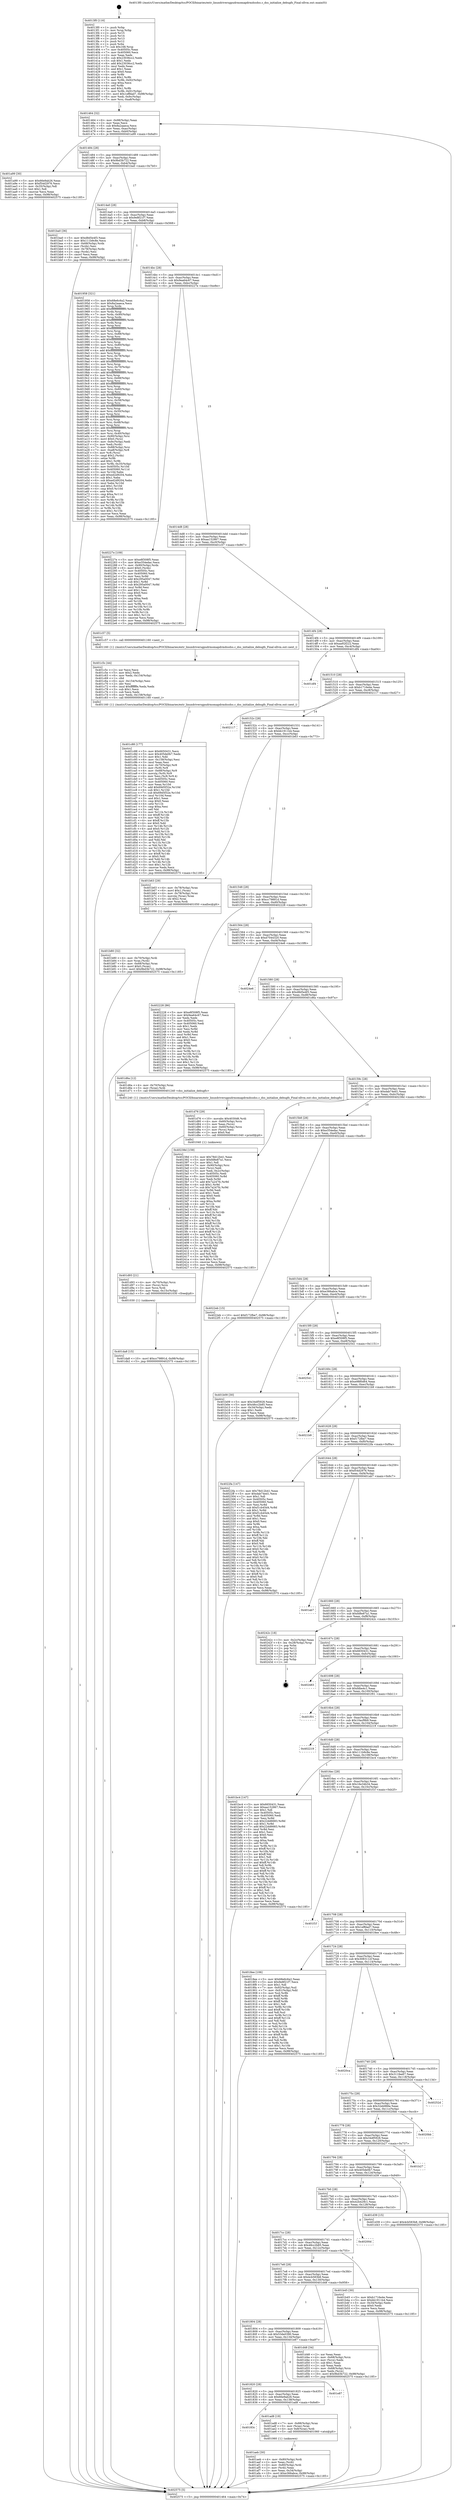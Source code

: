 digraph "0x4013f0" {
  label = "0x4013f0 (/mnt/c/Users/mathe/Desktop/tcc/POCII/binaries/extr_linuxdriversgpudrmomapdrmdssdss.c_dss_initialize_debugfs_Final-ollvm.out::main(0))"
  labelloc = "t"
  node[shape=record]

  Entry [label="",width=0.3,height=0.3,shape=circle,fillcolor=black,style=filled]
  "0x401464" [label="{
     0x401464 [32]\l
     | [instrs]\l
     &nbsp;&nbsp;0x401464 \<+6\>: mov -0x98(%rbp),%eax\l
     &nbsp;&nbsp;0x40146a \<+2\>: mov %eax,%ecx\l
     &nbsp;&nbsp;0x40146c \<+6\>: sub $0x8a2aaeca,%ecx\l
     &nbsp;&nbsp;0x401472 \<+6\>: mov %eax,-0xac(%rbp)\l
     &nbsp;&nbsp;0x401478 \<+6\>: mov %ecx,-0xb0(%rbp)\l
     &nbsp;&nbsp;0x40147e \<+6\>: je 0000000000401a99 \<main+0x6a9\>\l
  }"]
  "0x401a99" [label="{
     0x401a99 [30]\l
     | [instrs]\l
     &nbsp;&nbsp;0x401a99 \<+5\>: mov $0x66e9ab26,%eax\l
     &nbsp;&nbsp;0x401a9e \<+5\>: mov $0xf54d2976,%ecx\l
     &nbsp;&nbsp;0x401aa3 \<+3\>: mov -0x35(%rbp),%dl\l
     &nbsp;&nbsp;0x401aa6 \<+3\>: test $0x1,%dl\l
     &nbsp;&nbsp;0x401aa9 \<+3\>: cmovne %ecx,%eax\l
     &nbsp;&nbsp;0x401aac \<+6\>: mov %eax,-0x98(%rbp)\l
     &nbsp;&nbsp;0x401ab2 \<+5\>: jmp 0000000000402575 \<main+0x1185\>\l
  }"]
  "0x401484" [label="{
     0x401484 [28]\l
     | [instrs]\l
     &nbsp;&nbsp;0x401484 \<+5\>: jmp 0000000000401489 \<main+0x99\>\l
     &nbsp;&nbsp;0x401489 \<+6\>: mov -0xac(%rbp),%eax\l
     &nbsp;&nbsp;0x40148f \<+5\>: sub $0x9bd3b722,%eax\l
     &nbsp;&nbsp;0x401494 \<+6\>: mov %eax,-0xb4(%rbp)\l
     &nbsp;&nbsp;0x40149a \<+6\>: je 0000000000401ba0 \<main+0x7b0\>\l
  }"]
  Exit [label="",width=0.3,height=0.3,shape=circle,fillcolor=black,style=filled,peripheries=2]
  "0x401ba0" [label="{
     0x401ba0 [36]\l
     | [instrs]\l
     &nbsp;&nbsp;0x401ba0 \<+5\>: mov $0xd8d5e4f3,%eax\l
     &nbsp;&nbsp;0x401ba5 \<+5\>: mov $0x111b9c8e,%ecx\l
     &nbsp;&nbsp;0x401baa \<+4\>: mov -0x68(%rbp),%rdx\l
     &nbsp;&nbsp;0x401bae \<+2\>: mov (%rdx),%esi\l
     &nbsp;&nbsp;0x401bb0 \<+4\>: mov -0x78(%rbp),%rdx\l
     &nbsp;&nbsp;0x401bb4 \<+2\>: cmp (%rdx),%esi\l
     &nbsp;&nbsp;0x401bb6 \<+3\>: cmovl %ecx,%eax\l
     &nbsp;&nbsp;0x401bb9 \<+6\>: mov %eax,-0x98(%rbp)\l
     &nbsp;&nbsp;0x401bbf \<+5\>: jmp 0000000000402575 \<main+0x1185\>\l
  }"]
  "0x4014a0" [label="{
     0x4014a0 [28]\l
     | [instrs]\l
     &nbsp;&nbsp;0x4014a0 \<+5\>: jmp 00000000004014a5 \<main+0xb5\>\l
     &nbsp;&nbsp;0x4014a5 \<+6\>: mov -0xac(%rbp),%eax\l
     &nbsp;&nbsp;0x4014ab \<+5\>: sub $0x9e8f21f7,%eax\l
     &nbsp;&nbsp;0x4014b0 \<+6\>: mov %eax,-0xb8(%rbp)\l
     &nbsp;&nbsp;0x4014b6 \<+6\>: je 0000000000401958 \<main+0x568\>\l
  }"]
  "0x401da8" [label="{
     0x401da8 [15]\l
     | [instrs]\l
     &nbsp;&nbsp;0x401da8 \<+10\>: movl $0xcc79891d,-0x98(%rbp)\l
     &nbsp;&nbsp;0x401db2 \<+5\>: jmp 0000000000402575 \<main+0x1185\>\l
  }"]
  "0x401958" [label="{
     0x401958 [321]\l
     | [instrs]\l
     &nbsp;&nbsp;0x401958 \<+5\>: mov $0x68e6c6a2,%eax\l
     &nbsp;&nbsp;0x40195d \<+5\>: mov $0x8a2aaeca,%ecx\l
     &nbsp;&nbsp;0x401962 \<+3\>: mov %rsp,%rdx\l
     &nbsp;&nbsp;0x401965 \<+4\>: add $0xfffffffffffffff0,%rdx\l
     &nbsp;&nbsp;0x401969 \<+3\>: mov %rdx,%rsp\l
     &nbsp;&nbsp;0x40196c \<+7\>: mov %rdx,-0x90(%rbp)\l
     &nbsp;&nbsp;0x401973 \<+3\>: mov %rsp,%rdx\l
     &nbsp;&nbsp;0x401976 \<+4\>: add $0xfffffffffffffff0,%rdx\l
     &nbsp;&nbsp;0x40197a \<+3\>: mov %rdx,%rsp\l
     &nbsp;&nbsp;0x40197d \<+3\>: mov %rsp,%rsi\l
     &nbsp;&nbsp;0x401980 \<+4\>: add $0xfffffffffffffff0,%rsi\l
     &nbsp;&nbsp;0x401984 \<+3\>: mov %rsi,%rsp\l
     &nbsp;&nbsp;0x401987 \<+7\>: mov %rsi,-0x88(%rbp)\l
     &nbsp;&nbsp;0x40198e \<+3\>: mov %rsp,%rsi\l
     &nbsp;&nbsp;0x401991 \<+4\>: add $0xfffffffffffffff0,%rsi\l
     &nbsp;&nbsp;0x401995 \<+3\>: mov %rsi,%rsp\l
     &nbsp;&nbsp;0x401998 \<+4\>: mov %rsi,-0x80(%rbp)\l
     &nbsp;&nbsp;0x40199c \<+3\>: mov %rsp,%rsi\l
     &nbsp;&nbsp;0x40199f \<+4\>: add $0xfffffffffffffff0,%rsi\l
     &nbsp;&nbsp;0x4019a3 \<+3\>: mov %rsi,%rsp\l
     &nbsp;&nbsp;0x4019a6 \<+4\>: mov %rsi,-0x78(%rbp)\l
     &nbsp;&nbsp;0x4019aa \<+3\>: mov %rsp,%rsi\l
     &nbsp;&nbsp;0x4019ad \<+4\>: add $0xfffffffffffffff0,%rsi\l
     &nbsp;&nbsp;0x4019b1 \<+3\>: mov %rsi,%rsp\l
     &nbsp;&nbsp;0x4019b4 \<+4\>: mov %rsi,-0x70(%rbp)\l
     &nbsp;&nbsp;0x4019b8 \<+3\>: mov %rsp,%rsi\l
     &nbsp;&nbsp;0x4019bb \<+4\>: add $0xfffffffffffffff0,%rsi\l
     &nbsp;&nbsp;0x4019bf \<+3\>: mov %rsi,%rsp\l
     &nbsp;&nbsp;0x4019c2 \<+4\>: mov %rsi,-0x68(%rbp)\l
     &nbsp;&nbsp;0x4019c6 \<+3\>: mov %rsp,%rsi\l
     &nbsp;&nbsp;0x4019c9 \<+4\>: add $0xfffffffffffffff0,%rsi\l
     &nbsp;&nbsp;0x4019cd \<+3\>: mov %rsi,%rsp\l
     &nbsp;&nbsp;0x4019d0 \<+4\>: mov %rsi,-0x60(%rbp)\l
     &nbsp;&nbsp;0x4019d4 \<+3\>: mov %rsp,%rsi\l
     &nbsp;&nbsp;0x4019d7 \<+4\>: add $0xfffffffffffffff0,%rsi\l
     &nbsp;&nbsp;0x4019db \<+3\>: mov %rsi,%rsp\l
     &nbsp;&nbsp;0x4019de \<+4\>: mov %rsi,-0x58(%rbp)\l
     &nbsp;&nbsp;0x4019e2 \<+3\>: mov %rsp,%rsi\l
     &nbsp;&nbsp;0x4019e5 \<+4\>: add $0xfffffffffffffff0,%rsi\l
     &nbsp;&nbsp;0x4019e9 \<+3\>: mov %rsi,%rsp\l
     &nbsp;&nbsp;0x4019ec \<+4\>: mov %rsi,-0x50(%rbp)\l
     &nbsp;&nbsp;0x4019f0 \<+3\>: mov %rsp,%rsi\l
     &nbsp;&nbsp;0x4019f3 \<+4\>: add $0xfffffffffffffff0,%rsi\l
     &nbsp;&nbsp;0x4019f7 \<+3\>: mov %rsi,%rsp\l
     &nbsp;&nbsp;0x4019fa \<+4\>: mov %rsi,-0x48(%rbp)\l
     &nbsp;&nbsp;0x4019fe \<+3\>: mov %rsp,%rsi\l
     &nbsp;&nbsp;0x401a01 \<+4\>: add $0xfffffffffffffff0,%rsi\l
     &nbsp;&nbsp;0x401a05 \<+3\>: mov %rsi,%rsp\l
     &nbsp;&nbsp;0x401a08 \<+4\>: mov %rsi,-0x40(%rbp)\l
     &nbsp;&nbsp;0x401a0c \<+7\>: mov -0x90(%rbp),%rsi\l
     &nbsp;&nbsp;0x401a13 \<+6\>: movl $0x0,(%rsi)\l
     &nbsp;&nbsp;0x401a19 \<+6\>: mov -0x9c(%rbp),%edi\l
     &nbsp;&nbsp;0x401a1f \<+2\>: mov %edi,(%rdx)\l
     &nbsp;&nbsp;0x401a21 \<+7\>: mov -0x88(%rbp),%rsi\l
     &nbsp;&nbsp;0x401a28 \<+7\>: mov -0xa8(%rbp),%r8\l
     &nbsp;&nbsp;0x401a2f \<+3\>: mov %r8,(%rsi)\l
     &nbsp;&nbsp;0x401a32 \<+3\>: cmpl $0x2,(%rdx)\l
     &nbsp;&nbsp;0x401a35 \<+4\>: setne %r9b\l
     &nbsp;&nbsp;0x401a39 \<+4\>: and $0x1,%r9b\l
     &nbsp;&nbsp;0x401a3d \<+4\>: mov %r9b,-0x35(%rbp)\l
     &nbsp;&nbsp;0x401a41 \<+8\>: mov 0x40505c,%r10d\l
     &nbsp;&nbsp;0x401a49 \<+8\>: mov 0x405060,%r11d\l
     &nbsp;&nbsp;0x401a51 \<+3\>: mov %r10d,%ebx\l
     &nbsp;&nbsp;0x401a54 \<+6\>: add $0xed2d9204,%ebx\l
     &nbsp;&nbsp;0x401a5a \<+3\>: sub $0x1,%ebx\l
     &nbsp;&nbsp;0x401a5d \<+6\>: sub $0xed2d9204,%ebx\l
     &nbsp;&nbsp;0x401a63 \<+4\>: imul %ebx,%r10d\l
     &nbsp;&nbsp;0x401a67 \<+4\>: and $0x1,%r10d\l
     &nbsp;&nbsp;0x401a6b \<+4\>: cmp $0x0,%r10d\l
     &nbsp;&nbsp;0x401a6f \<+4\>: sete %r9b\l
     &nbsp;&nbsp;0x401a73 \<+4\>: cmp $0xa,%r11d\l
     &nbsp;&nbsp;0x401a77 \<+4\>: setl %r14b\l
     &nbsp;&nbsp;0x401a7b \<+3\>: mov %r9b,%r15b\l
     &nbsp;&nbsp;0x401a7e \<+3\>: and %r14b,%r15b\l
     &nbsp;&nbsp;0x401a81 \<+3\>: xor %r14b,%r9b\l
     &nbsp;&nbsp;0x401a84 \<+3\>: or %r9b,%r15b\l
     &nbsp;&nbsp;0x401a87 \<+4\>: test $0x1,%r15b\l
     &nbsp;&nbsp;0x401a8b \<+3\>: cmovne %ecx,%eax\l
     &nbsp;&nbsp;0x401a8e \<+6\>: mov %eax,-0x98(%rbp)\l
     &nbsp;&nbsp;0x401a94 \<+5\>: jmp 0000000000402575 \<main+0x1185\>\l
  }"]
  "0x4014bc" [label="{
     0x4014bc [28]\l
     | [instrs]\l
     &nbsp;&nbsp;0x4014bc \<+5\>: jmp 00000000004014c1 \<main+0xd1\>\l
     &nbsp;&nbsp;0x4014c1 \<+6\>: mov -0xac(%rbp),%eax\l
     &nbsp;&nbsp;0x4014c7 \<+5\>: sub $0x9ea64c67,%eax\l
     &nbsp;&nbsp;0x4014cc \<+6\>: mov %eax,-0xbc(%rbp)\l
     &nbsp;&nbsp;0x4014d2 \<+6\>: je 000000000040227e \<main+0xe8e\>\l
  }"]
  "0x401d93" [label="{
     0x401d93 [21]\l
     | [instrs]\l
     &nbsp;&nbsp;0x401d93 \<+4\>: mov -0x70(%rbp),%rcx\l
     &nbsp;&nbsp;0x401d97 \<+3\>: mov (%rcx),%rcx\l
     &nbsp;&nbsp;0x401d9a \<+3\>: mov %rcx,%rdi\l
     &nbsp;&nbsp;0x401d9d \<+6\>: mov %eax,-0x15c(%rbp)\l
     &nbsp;&nbsp;0x401da3 \<+5\>: call 0000000000401030 \<free@plt\>\l
     | [calls]\l
     &nbsp;&nbsp;0x401030 \{1\} (unknown)\l
  }"]
  "0x40227e" [label="{
     0x40227e [109]\l
     | [instrs]\l
     &nbsp;&nbsp;0x40227e \<+5\>: mov $0xe8f308f5,%eax\l
     &nbsp;&nbsp;0x402283 \<+5\>: mov $0xe354edac,%ecx\l
     &nbsp;&nbsp;0x402288 \<+7\>: mov -0x90(%rbp),%rdx\l
     &nbsp;&nbsp;0x40228f \<+6\>: movl $0x0,(%rdx)\l
     &nbsp;&nbsp;0x402295 \<+7\>: mov 0x40505c,%esi\l
     &nbsp;&nbsp;0x40229c \<+7\>: mov 0x405060,%edi\l
     &nbsp;&nbsp;0x4022a3 \<+3\>: mov %esi,%r8d\l
     &nbsp;&nbsp;0x4022a6 \<+7\>: add $0x295a0047,%r8d\l
     &nbsp;&nbsp;0x4022ad \<+4\>: sub $0x1,%r8d\l
     &nbsp;&nbsp;0x4022b1 \<+7\>: sub $0x295a0047,%r8d\l
     &nbsp;&nbsp;0x4022b8 \<+4\>: imul %r8d,%esi\l
     &nbsp;&nbsp;0x4022bc \<+3\>: and $0x1,%esi\l
     &nbsp;&nbsp;0x4022bf \<+3\>: cmp $0x0,%esi\l
     &nbsp;&nbsp;0x4022c2 \<+4\>: sete %r9b\l
     &nbsp;&nbsp;0x4022c6 \<+3\>: cmp $0xa,%edi\l
     &nbsp;&nbsp;0x4022c9 \<+4\>: setl %r10b\l
     &nbsp;&nbsp;0x4022cd \<+3\>: mov %r9b,%r11b\l
     &nbsp;&nbsp;0x4022d0 \<+3\>: and %r10b,%r11b\l
     &nbsp;&nbsp;0x4022d3 \<+3\>: xor %r10b,%r9b\l
     &nbsp;&nbsp;0x4022d6 \<+3\>: or %r9b,%r11b\l
     &nbsp;&nbsp;0x4022d9 \<+4\>: test $0x1,%r11b\l
     &nbsp;&nbsp;0x4022dd \<+3\>: cmovne %ecx,%eax\l
     &nbsp;&nbsp;0x4022e0 \<+6\>: mov %eax,-0x98(%rbp)\l
     &nbsp;&nbsp;0x4022e6 \<+5\>: jmp 0000000000402575 \<main+0x1185\>\l
  }"]
  "0x4014d8" [label="{
     0x4014d8 [28]\l
     | [instrs]\l
     &nbsp;&nbsp;0x4014d8 \<+5\>: jmp 00000000004014dd \<main+0xed\>\l
     &nbsp;&nbsp;0x4014dd \<+6\>: mov -0xac(%rbp),%eax\l
     &nbsp;&nbsp;0x4014e3 \<+5\>: sub $0xaa152867,%eax\l
     &nbsp;&nbsp;0x4014e8 \<+6\>: mov %eax,-0xc0(%rbp)\l
     &nbsp;&nbsp;0x4014ee \<+6\>: je 0000000000401c57 \<main+0x867\>\l
  }"]
  "0x401d76" [label="{
     0x401d76 [29]\l
     | [instrs]\l
     &nbsp;&nbsp;0x401d76 \<+10\>: movabs $0x4030d6,%rdi\l
     &nbsp;&nbsp;0x401d80 \<+4\>: mov -0x60(%rbp),%rcx\l
     &nbsp;&nbsp;0x401d84 \<+2\>: mov %eax,(%rcx)\l
     &nbsp;&nbsp;0x401d86 \<+4\>: mov -0x60(%rbp),%rcx\l
     &nbsp;&nbsp;0x401d8a \<+2\>: mov (%rcx),%esi\l
     &nbsp;&nbsp;0x401d8c \<+2\>: mov $0x0,%al\l
     &nbsp;&nbsp;0x401d8e \<+5\>: call 0000000000401040 \<printf@plt\>\l
     | [calls]\l
     &nbsp;&nbsp;0x401040 \{1\} (unknown)\l
  }"]
  "0x401c57" [label="{
     0x401c57 [5]\l
     | [instrs]\l
     &nbsp;&nbsp;0x401c57 \<+5\>: call 0000000000401160 \<next_i\>\l
     | [calls]\l
     &nbsp;&nbsp;0x401160 \{1\} (/mnt/c/Users/mathe/Desktop/tcc/POCII/binaries/extr_linuxdriversgpudrmomapdrmdssdss.c_dss_initialize_debugfs_Final-ollvm.out::next_i)\l
  }"]
  "0x4014f4" [label="{
     0x4014f4 [28]\l
     | [instrs]\l
     &nbsp;&nbsp;0x4014f4 \<+5\>: jmp 00000000004014f9 \<main+0x109\>\l
     &nbsp;&nbsp;0x4014f9 \<+6\>: mov -0xac(%rbp),%eax\l
     &nbsp;&nbsp;0x4014ff \<+5\>: sub $0xaa92f222,%eax\l
     &nbsp;&nbsp;0x401504 \<+6\>: mov %eax,-0xc4(%rbp)\l
     &nbsp;&nbsp;0x40150a \<+6\>: je 0000000000401df4 \<main+0xa04\>\l
  }"]
  "0x401c88" [label="{
     0x401c88 [177]\l
     | [instrs]\l
     &nbsp;&nbsp;0x401c88 \<+5\>: mov $0x6650431,%ecx\l
     &nbsp;&nbsp;0x401c8d \<+5\>: mov $0x405de0b7,%edx\l
     &nbsp;&nbsp;0x401c92 \<+3\>: mov $0x1,%dil\l
     &nbsp;&nbsp;0x401c95 \<+6\>: mov -0x158(%rbp),%esi\l
     &nbsp;&nbsp;0x401c9b \<+3\>: imul %eax,%esi\l
     &nbsp;&nbsp;0x401c9e \<+4\>: mov -0x70(%rbp),%r8\l
     &nbsp;&nbsp;0x401ca2 \<+3\>: mov (%r8),%r8\l
     &nbsp;&nbsp;0x401ca5 \<+4\>: mov -0x68(%rbp),%r9\l
     &nbsp;&nbsp;0x401ca9 \<+3\>: movslq (%r9),%r9\l
     &nbsp;&nbsp;0x401cac \<+4\>: mov %esi,(%r8,%r9,4)\l
     &nbsp;&nbsp;0x401cb0 \<+7\>: mov 0x40505c,%eax\l
     &nbsp;&nbsp;0x401cb7 \<+7\>: mov 0x405060,%esi\l
     &nbsp;&nbsp;0x401cbe \<+3\>: mov %eax,%r10d\l
     &nbsp;&nbsp;0x401cc1 \<+7\>: add $0x69d5f32e,%r10d\l
     &nbsp;&nbsp;0x401cc8 \<+4\>: sub $0x1,%r10d\l
     &nbsp;&nbsp;0x401ccc \<+7\>: sub $0x69d5f32e,%r10d\l
     &nbsp;&nbsp;0x401cd3 \<+4\>: imul %r10d,%eax\l
     &nbsp;&nbsp;0x401cd7 \<+3\>: and $0x1,%eax\l
     &nbsp;&nbsp;0x401cda \<+3\>: cmp $0x0,%eax\l
     &nbsp;&nbsp;0x401cdd \<+4\>: sete %r11b\l
     &nbsp;&nbsp;0x401ce1 \<+3\>: cmp $0xa,%esi\l
     &nbsp;&nbsp;0x401ce4 \<+3\>: setl %bl\l
     &nbsp;&nbsp;0x401ce7 \<+3\>: mov %r11b,%r14b\l
     &nbsp;&nbsp;0x401cea \<+4\>: xor $0xff,%r14b\l
     &nbsp;&nbsp;0x401cee \<+3\>: mov %bl,%r15b\l
     &nbsp;&nbsp;0x401cf1 \<+4\>: xor $0xff,%r15b\l
     &nbsp;&nbsp;0x401cf5 \<+4\>: xor $0x0,%dil\l
     &nbsp;&nbsp;0x401cf9 \<+3\>: mov %r14b,%r12b\l
     &nbsp;&nbsp;0x401cfc \<+4\>: and $0x0,%r12b\l
     &nbsp;&nbsp;0x401d00 \<+3\>: and %dil,%r11b\l
     &nbsp;&nbsp;0x401d03 \<+3\>: mov %r15b,%r13b\l
     &nbsp;&nbsp;0x401d06 \<+4\>: and $0x0,%r13b\l
     &nbsp;&nbsp;0x401d0a \<+3\>: and %dil,%bl\l
     &nbsp;&nbsp;0x401d0d \<+3\>: or %r11b,%r12b\l
     &nbsp;&nbsp;0x401d10 \<+3\>: or %bl,%r13b\l
     &nbsp;&nbsp;0x401d13 \<+3\>: xor %r13b,%r12b\l
     &nbsp;&nbsp;0x401d16 \<+3\>: or %r15b,%r14b\l
     &nbsp;&nbsp;0x401d19 \<+4\>: xor $0xff,%r14b\l
     &nbsp;&nbsp;0x401d1d \<+4\>: or $0x0,%dil\l
     &nbsp;&nbsp;0x401d21 \<+3\>: and %dil,%r14b\l
     &nbsp;&nbsp;0x401d24 \<+3\>: or %r14b,%r12b\l
     &nbsp;&nbsp;0x401d27 \<+4\>: test $0x1,%r12b\l
     &nbsp;&nbsp;0x401d2b \<+3\>: cmovne %edx,%ecx\l
     &nbsp;&nbsp;0x401d2e \<+6\>: mov %ecx,-0x98(%rbp)\l
     &nbsp;&nbsp;0x401d34 \<+5\>: jmp 0000000000402575 \<main+0x1185\>\l
  }"]
  "0x401df4" [label="{
     0x401df4\l
  }", style=dashed]
  "0x401510" [label="{
     0x401510 [28]\l
     | [instrs]\l
     &nbsp;&nbsp;0x401510 \<+5\>: jmp 0000000000401515 \<main+0x125\>\l
     &nbsp;&nbsp;0x401515 \<+6\>: mov -0xac(%rbp),%eax\l
     &nbsp;&nbsp;0x40151b \<+5\>: sub $0xb1716e4e,%eax\l
     &nbsp;&nbsp;0x401520 \<+6\>: mov %eax,-0xc8(%rbp)\l
     &nbsp;&nbsp;0x401526 \<+6\>: je 0000000000402117 \<main+0xd27\>\l
  }"]
  "0x401c5c" [label="{
     0x401c5c [44]\l
     | [instrs]\l
     &nbsp;&nbsp;0x401c5c \<+2\>: xor %ecx,%ecx\l
     &nbsp;&nbsp;0x401c5e \<+5\>: mov $0x2,%edx\l
     &nbsp;&nbsp;0x401c63 \<+6\>: mov %edx,-0x154(%rbp)\l
     &nbsp;&nbsp;0x401c69 \<+1\>: cltd\l
     &nbsp;&nbsp;0x401c6a \<+6\>: mov -0x154(%rbp),%esi\l
     &nbsp;&nbsp;0x401c70 \<+2\>: idiv %esi\l
     &nbsp;&nbsp;0x401c72 \<+6\>: imul $0xfffffffe,%edx,%edx\l
     &nbsp;&nbsp;0x401c78 \<+3\>: sub $0x1,%ecx\l
     &nbsp;&nbsp;0x401c7b \<+2\>: sub %ecx,%edx\l
     &nbsp;&nbsp;0x401c7d \<+6\>: mov %edx,-0x158(%rbp)\l
     &nbsp;&nbsp;0x401c83 \<+5\>: call 0000000000401160 \<next_i\>\l
     | [calls]\l
     &nbsp;&nbsp;0x401160 \{1\} (/mnt/c/Users/mathe/Desktop/tcc/POCII/binaries/extr_linuxdriversgpudrmomapdrmdssdss.c_dss_initialize_debugfs_Final-ollvm.out::next_i)\l
  }"]
  "0x402117" [label="{
     0x402117\l
  }", style=dashed]
  "0x40152c" [label="{
     0x40152c [28]\l
     | [instrs]\l
     &nbsp;&nbsp;0x40152c \<+5\>: jmp 0000000000401531 \<main+0x141\>\l
     &nbsp;&nbsp;0x401531 \<+6\>: mov -0xac(%rbp),%eax\l
     &nbsp;&nbsp;0x401537 \<+5\>: sub $0xbb1911b4,%eax\l
     &nbsp;&nbsp;0x40153c \<+6\>: mov %eax,-0xcc(%rbp)\l
     &nbsp;&nbsp;0x401542 \<+6\>: je 0000000000401b63 \<main+0x773\>\l
  }"]
  "0x401b80" [label="{
     0x401b80 [32]\l
     | [instrs]\l
     &nbsp;&nbsp;0x401b80 \<+4\>: mov -0x70(%rbp),%rdi\l
     &nbsp;&nbsp;0x401b84 \<+3\>: mov %rax,(%rdi)\l
     &nbsp;&nbsp;0x401b87 \<+4\>: mov -0x68(%rbp),%rax\l
     &nbsp;&nbsp;0x401b8b \<+6\>: movl $0x0,(%rax)\l
     &nbsp;&nbsp;0x401b91 \<+10\>: movl $0x9bd3b722,-0x98(%rbp)\l
     &nbsp;&nbsp;0x401b9b \<+5\>: jmp 0000000000402575 \<main+0x1185\>\l
  }"]
  "0x401b63" [label="{
     0x401b63 [29]\l
     | [instrs]\l
     &nbsp;&nbsp;0x401b63 \<+4\>: mov -0x78(%rbp),%rax\l
     &nbsp;&nbsp;0x401b67 \<+6\>: movl $0x1,(%rax)\l
     &nbsp;&nbsp;0x401b6d \<+4\>: mov -0x78(%rbp),%rax\l
     &nbsp;&nbsp;0x401b71 \<+3\>: movslq (%rax),%rax\l
     &nbsp;&nbsp;0x401b74 \<+4\>: shl $0x2,%rax\l
     &nbsp;&nbsp;0x401b78 \<+3\>: mov %rax,%rdi\l
     &nbsp;&nbsp;0x401b7b \<+5\>: call 0000000000401050 \<malloc@plt\>\l
     | [calls]\l
     &nbsp;&nbsp;0x401050 \{1\} (unknown)\l
  }"]
  "0x401548" [label="{
     0x401548 [28]\l
     | [instrs]\l
     &nbsp;&nbsp;0x401548 \<+5\>: jmp 000000000040154d \<main+0x15d\>\l
     &nbsp;&nbsp;0x40154d \<+6\>: mov -0xac(%rbp),%eax\l
     &nbsp;&nbsp;0x401553 \<+5\>: sub $0xcc79891d,%eax\l
     &nbsp;&nbsp;0x401558 \<+6\>: mov %eax,-0xd0(%rbp)\l
     &nbsp;&nbsp;0x40155e \<+6\>: je 0000000000402228 \<main+0xe38\>\l
  }"]
  "0x401aeb" [label="{
     0x401aeb [30]\l
     | [instrs]\l
     &nbsp;&nbsp;0x401aeb \<+4\>: mov -0x80(%rbp),%rdi\l
     &nbsp;&nbsp;0x401aef \<+2\>: mov %eax,(%rdi)\l
     &nbsp;&nbsp;0x401af1 \<+4\>: mov -0x80(%rbp),%rdi\l
     &nbsp;&nbsp;0x401af5 \<+2\>: mov (%rdi),%eax\l
     &nbsp;&nbsp;0x401af7 \<+3\>: mov %eax,-0x34(%rbp)\l
     &nbsp;&nbsp;0x401afa \<+10\>: movl $0xe366abce,-0x98(%rbp)\l
     &nbsp;&nbsp;0x401b04 \<+5\>: jmp 0000000000402575 \<main+0x1185\>\l
  }"]
  "0x402228" [label="{
     0x402228 [86]\l
     | [instrs]\l
     &nbsp;&nbsp;0x402228 \<+5\>: mov $0xe8f308f5,%eax\l
     &nbsp;&nbsp;0x40222d \<+5\>: mov $0x9ea64c67,%ecx\l
     &nbsp;&nbsp;0x402232 \<+2\>: xor %edx,%edx\l
     &nbsp;&nbsp;0x402234 \<+7\>: mov 0x40505c,%esi\l
     &nbsp;&nbsp;0x40223b \<+7\>: mov 0x405060,%edi\l
     &nbsp;&nbsp;0x402242 \<+3\>: sub $0x1,%edx\l
     &nbsp;&nbsp;0x402245 \<+3\>: mov %esi,%r8d\l
     &nbsp;&nbsp;0x402248 \<+3\>: add %edx,%r8d\l
     &nbsp;&nbsp;0x40224b \<+4\>: imul %r8d,%esi\l
     &nbsp;&nbsp;0x40224f \<+3\>: and $0x1,%esi\l
     &nbsp;&nbsp;0x402252 \<+3\>: cmp $0x0,%esi\l
     &nbsp;&nbsp;0x402255 \<+4\>: sete %r9b\l
     &nbsp;&nbsp;0x402259 \<+3\>: cmp $0xa,%edi\l
     &nbsp;&nbsp;0x40225c \<+4\>: setl %r10b\l
     &nbsp;&nbsp;0x402260 \<+3\>: mov %r9b,%r11b\l
     &nbsp;&nbsp;0x402263 \<+3\>: and %r10b,%r11b\l
     &nbsp;&nbsp;0x402266 \<+3\>: xor %r10b,%r9b\l
     &nbsp;&nbsp;0x402269 \<+3\>: or %r9b,%r11b\l
     &nbsp;&nbsp;0x40226c \<+4\>: test $0x1,%r11b\l
     &nbsp;&nbsp;0x402270 \<+3\>: cmovne %ecx,%eax\l
     &nbsp;&nbsp;0x402273 \<+6\>: mov %eax,-0x98(%rbp)\l
     &nbsp;&nbsp;0x402279 \<+5\>: jmp 0000000000402575 \<main+0x1185\>\l
  }"]
  "0x401564" [label="{
     0x401564 [28]\l
     | [instrs]\l
     &nbsp;&nbsp;0x401564 \<+5\>: jmp 0000000000401569 \<main+0x179\>\l
     &nbsp;&nbsp;0x401569 \<+6\>: mov -0xac(%rbp),%eax\l
     &nbsp;&nbsp;0x40156f \<+5\>: sub $0xd7044320,%eax\l
     &nbsp;&nbsp;0x401574 \<+6\>: mov %eax,-0xd4(%rbp)\l
     &nbsp;&nbsp;0x40157a \<+6\>: je 00000000004024e6 \<main+0x10f6\>\l
  }"]
  "0x40183c" [label="{
     0x40183c\l
  }", style=dashed]
  "0x4024e6" [label="{
     0x4024e6\l
  }", style=dashed]
  "0x401580" [label="{
     0x401580 [28]\l
     | [instrs]\l
     &nbsp;&nbsp;0x401580 \<+5\>: jmp 0000000000401585 \<main+0x195\>\l
     &nbsp;&nbsp;0x401585 \<+6\>: mov -0xac(%rbp),%eax\l
     &nbsp;&nbsp;0x40158b \<+5\>: sub $0xd8d5e4f3,%eax\l
     &nbsp;&nbsp;0x401590 \<+6\>: mov %eax,-0xd8(%rbp)\l
     &nbsp;&nbsp;0x401596 \<+6\>: je 0000000000401d6a \<main+0x97a\>\l
  }"]
  "0x401ad8" [label="{
     0x401ad8 [19]\l
     | [instrs]\l
     &nbsp;&nbsp;0x401ad8 \<+7\>: mov -0x88(%rbp),%rax\l
     &nbsp;&nbsp;0x401adf \<+3\>: mov (%rax),%rax\l
     &nbsp;&nbsp;0x401ae2 \<+4\>: mov 0x8(%rax),%rdi\l
     &nbsp;&nbsp;0x401ae6 \<+5\>: call 0000000000401060 \<atoi@plt\>\l
     | [calls]\l
     &nbsp;&nbsp;0x401060 \{1\} (unknown)\l
  }"]
  "0x401d6a" [label="{
     0x401d6a [12]\l
     | [instrs]\l
     &nbsp;&nbsp;0x401d6a \<+4\>: mov -0x70(%rbp),%rax\l
     &nbsp;&nbsp;0x401d6e \<+3\>: mov (%rax),%rdi\l
     &nbsp;&nbsp;0x401d71 \<+5\>: call 0000000000401240 \<dss_initialize_debugfs\>\l
     | [calls]\l
     &nbsp;&nbsp;0x401240 \{1\} (/mnt/c/Users/mathe/Desktop/tcc/POCII/binaries/extr_linuxdriversgpudrmomapdrmdssdss.c_dss_initialize_debugfs_Final-ollvm.out::dss_initialize_debugfs)\l
  }"]
  "0x40159c" [label="{
     0x40159c [28]\l
     | [instrs]\l
     &nbsp;&nbsp;0x40159c \<+5\>: jmp 00000000004015a1 \<main+0x1b1\>\l
     &nbsp;&nbsp;0x4015a1 \<+6\>: mov -0xac(%rbp),%eax\l
     &nbsp;&nbsp;0x4015a7 \<+5\>: sub $0xdab74ed1,%eax\l
     &nbsp;&nbsp;0x4015ac \<+6\>: mov %eax,-0xdc(%rbp)\l
     &nbsp;&nbsp;0x4015b2 \<+6\>: je 000000000040238d \<main+0xf9d\>\l
  }"]
  "0x401820" [label="{
     0x401820 [28]\l
     | [instrs]\l
     &nbsp;&nbsp;0x401820 \<+5\>: jmp 0000000000401825 \<main+0x435\>\l
     &nbsp;&nbsp;0x401825 \<+6\>: mov -0xac(%rbp),%eax\l
     &nbsp;&nbsp;0x40182b \<+5\>: sub $0x66e9ab26,%eax\l
     &nbsp;&nbsp;0x401830 \<+6\>: mov %eax,-0x138(%rbp)\l
     &nbsp;&nbsp;0x401836 \<+6\>: je 0000000000401ad8 \<main+0x6e8\>\l
  }"]
  "0x40238d" [label="{
     0x40238d [159]\l
     | [instrs]\l
     &nbsp;&nbsp;0x40238d \<+5\>: mov $0x78d12b41,%eax\l
     &nbsp;&nbsp;0x402392 \<+5\>: mov $0xfd8e87a1,%ecx\l
     &nbsp;&nbsp;0x402397 \<+2\>: mov $0x1,%dl\l
     &nbsp;&nbsp;0x402399 \<+7\>: mov -0x90(%rbp),%rsi\l
     &nbsp;&nbsp;0x4023a0 \<+2\>: mov (%rsi),%edi\l
     &nbsp;&nbsp;0x4023a2 \<+3\>: mov %edi,-0x2c(%rbp)\l
     &nbsp;&nbsp;0x4023a5 \<+7\>: mov 0x40505c,%edi\l
     &nbsp;&nbsp;0x4023ac \<+8\>: mov 0x405060,%r8d\l
     &nbsp;&nbsp;0x4023b4 \<+3\>: mov %edi,%r9d\l
     &nbsp;&nbsp;0x4023b7 \<+7\>: add $0x7a247fc,%r9d\l
     &nbsp;&nbsp;0x4023be \<+4\>: sub $0x1,%r9d\l
     &nbsp;&nbsp;0x4023c2 \<+7\>: sub $0x7a247fc,%r9d\l
     &nbsp;&nbsp;0x4023c9 \<+4\>: imul %r9d,%edi\l
     &nbsp;&nbsp;0x4023cd \<+3\>: and $0x1,%edi\l
     &nbsp;&nbsp;0x4023d0 \<+3\>: cmp $0x0,%edi\l
     &nbsp;&nbsp;0x4023d3 \<+4\>: sete %r10b\l
     &nbsp;&nbsp;0x4023d7 \<+4\>: cmp $0xa,%r8d\l
     &nbsp;&nbsp;0x4023db \<+4\>: setl %r11b\l
     &nbsp;&nbsp;0x4023df \<+3\>: mov %r10b,%bl\l
     &nbsp;&nbsp;0x4023e2 \<+3\>: xor $0xff,%bl\l
     &nbsp;&nbsp;0x4023e5 \<+3\>: mov %r11b,%r14b\l
     &nbsp;&nbsp;0x4023e8 \<+4\>: xor $0xff,%r14b\l
     &nbsp;&nbsp;0x4023ec \<+3\>: xor $0x1,%dl\l
     &nbsp;&nbsp;0x4023ef \<+3\>: mov %bl,%r15b\l
     &nbsp;&nbsp;0x4023f2 \<+4\>: and $0xff,%r15b\l
     &nbsp;&nbsp;0x4023f6 \<+3\>: and %dl,%r10b\l
     &nbsp;&nbsp;0x4023f9 \<+3\>: mov %r14b,%r12b\l
     &nbsp;&nbsp;0x4023fc \<+4\>: and $0xff,%r12b\l
     &nbsp;&nbsp;0x402400 \<+3\>: and %dl,%r11b\l
     &nbsp;&nbsp;0x402403 \<+3\>: or %r10b,%r15b\l
     &nbsp;&nbsp;0x402406 \<+3\>: or %r11b,%r12b\l
     &nbsp;&nbsp;0x402409 \<+3\>: xor %r12b,%r15b\l
     &nbsp;&nbsp;0x40240c \<+3\>: or %r14b,%bl\l
     &nbsp;&nbsp;0x40240f \<+3\>: xor $0xff,%bl\l
     &nbsp;&nbsp;0x402412 \<+3\>: or $0x1,%dl\l
     &nbsp;&nbsp;0x402415 \<+2\>: and %dl,%bl\l
     &nbsp;&nbsp;0x402417 \<+3\>: or %bl,%r15b\l
     &nbsp;&nbsp;0x40241a \<+4\>: test $0x1,%r15b\l
     &nbsp;&nbsp;0x40241e \<+3\>: cmovne %ecx,%eax\l
     &nbsp;&nbsp;0x402421 \<+6\>: mov %eax,-0x98(%rbp)\l
     &nbsp;&nbsp;0x402427 \<+5\>: jmp 0000000000402575 \<main+0x1185\>\l
  }"]
  "0x4015b8" [label="{
     0x4015b8 [28]\l
     | [instrs]\l
     &nbsp;&nbsp;0x4015b8 \<+5\>: jmp 00000000004015bd \<main+0x1cd\>\l
     &nbsp;&nbsp;0x4015bd \<+6\>: mov -0xac(%rbp),%eax\l
     &nbsp;&nbsp;0x4015c3 \<+5\>: sub $0xe354edac,%eax\l
     &nbsp;&nbsp;0x4015c8 \<+6\>: mov %eax,-0xe0(%rbp)\l
     &nbsp;&nbsp;0x4015ce \<+6\>: je 00000000004022eb \<main+0xefb\>\l
  }"]
  "0x401e87" [label="{
     0x401e87\l
  }", style=dashed]
  "0x4022eb" [label="{
     0x4022eb [15]\l
     | [instrs]\l
     &nbsp;&nbsp;0x4022eb \<+10\>: movl $0xf172fbe7,-0x98(%rbp)\l
     &nbsp;&nbsp;0x4022f5 \<+5\>: jmp 0000000000402575 \<main+0x1185\>\l
  }"]
  "0x4015d4" [label="{
     0x4015d4 [28]\l
     | [instrs]\l
     &nbsp;&nbsp;0x4015d4 \<+5\>: jmp 00000000004015d9 \<main+0x1e9\>\l
     &nbsp;&nbsp;0x4015d9 \<+6\>: mov -0xac(%rbp),%eax\l
     &nbsp;&nbsp;0x4015df \<+5\>: sub $0xe366abce,%eax\l
     &nbsp;&nbsp;0x4015e4 \<+6\>: mov %eax,-0xe4(%rbp)\l
     &nbsp;&nbsp;0x4015ea \<+6\>: je 0000000000401b09 \<main+0x719\>\l
  }"]
  "0x401804" [label="{
     0x401804 [28]\l
     | [instrs]\l
     &nbsp;&nbsp;0x401804 \<+5\>: jmp 0000000000401809 \<main+0x419\>\l
     &nbsp;&nbsp;0x401809 \<+6\>: mov -0xac(%rbp),%eax\l
     &nbsp;&nbsp;0x40180f \<+5\>: sub $0x53de0390,%eax\l
     &nbsp;&nbsp;0x401814 \<+6\>: mov %eax,-0x134(%rbp)\l
     &nbsp;&nbsp;0x40181a \<+6\>: je 0000000000401e87 \<main+0xa97\>\l
  }"]
  "0x401b09" [label="{
     0x401b09 [30]\l
     | [instrs]\l
     &nbsp;&nbsp;0x401b09 \<+5\>: mov $0x34df5928,%eax\l
     &nbsp;&nbsp;0x401b0e \<+5\>: mov $0x48cc2b85,%ecx\l
     &nbsp;&nbsp;0x401b13 \<+3\>: mov -0x34(%rbp),%edx\l
     &nbsp;&nbsp;0x401b16 \<+3\>: cmp $0x1,%edx\l
     &nbsp;&nbsp;0x401b19 \<+3\>: cmovl %ecx,%eax\l
     &nbsp;&nbsp;0x401b1c \<+6\>: mov %eax,-0x98(%rbp)\l
     &nbsp;&nbsp;0x401b22 \<+5\>: jmp 0000000000402575 \<main+0x1185\>\l
  }"]
  "0x4015f0" [label="{
     0x4015f0 [28]\l
     | [instrs]\l
     &nbsp;&nbsp;0x4015f0 \<+5\>: jmp 00000000004015f5 \<main+0x205\>\l
     &nbsp;&nbsp;0x4015f5 \<+6\>: mov -0xac(%rbp),%eax\l
     &nbsp;&nbsp;0x4015fb \<+5\>: sub $0xe8f308f5,%eax\l
     &nbsp;&nbsp;0x401600 \<+6\>: mov %eax,-0xe8(%rbp)\l
     &nbsp;&nbsp;0x401606 \<+6\>: je 0000000000402541 \<main+0x1151\>\l
  }"]
  "0x401d48" [label="{
     0x401d48 [34]\l
     | [instrs]\l
     &nbsp;&nbsp;0x401d48 \<+2\>: xor %eax,%eax\l
     &nbsp;&nbsp;0x401d4a \<+4\>: mov -0x68(%rbp),%rcx\l
     &nbsp;&nbsp;0x401d4e \<+2\>: mov (%rcx),%edx\l
     &nbsp;&nbsp;0x401d50 \<+3\>: sub $0x1,%eax\l
     &nbsp;&nbsp;0x401d53 \<+2\>: sub %eax,%edx\l
     &nbsp;&nbsp;0x401d55 \<+4\>: mov -0x68(%rbp),%rcx\l
     &nbsp;&nbsp;0x401d59 \<+2\>: mov %edx,(%rcx)\l
     &nbsp;&nbsp;0x401d5b \<+10\>: movl $0x9bd3b722,-0x98(%rbp)\l
     &nbsp;&nbsp;0x401d65 \<+5\>: jmp 0000000000402575 \<main+0x1185\>\l
  }"]
  "0x402541" [label="{
     0x402541\l
  }", style=dashed]
  "0x40160c" [label="{
     0x40160c [28]\l
     | [instrs]\l
     &nbsp;&nbsp;0x40160c \<+5\>: jmp 0000000000401611 \<main+0x221\>\l
     &nbsp;&nbsp;0x401611 \<+6\>: mov -0xac(%rbp),%eax\l
     &nbsp;&nbsp;0x401617 \<+5\>: sub $0xe98f0d64,%eax\l
     &nbsp;&nbsp;0x40161c \<+6\>: mov %eax,-0xec(%rbp)\l
     &nbsp;&nbsp;0x401622 \<+6\>: je 00000000004021b9 \<main+0xdc9\>\l
  }"]
  "0x4017e8" [label="{
     0x4017e8 [28]\l
     | [instrs]\l
     &nbsp;&nbsp;0x4017e8 \<+5\>: jmp 00000000004017ed \<main+0x3fd\>\l
     &nbsp;&nbsp;0x4017ed \<+6\>: mov -0xac(%rbp),%eax\l
     &nbsp;&nbsp;0x4017f3 \<+5\>: sub $0x4cb583b8,%eax\l
     &nbsp;&nbsp;0x4017f8 \<+6\>: mov %eax,-0x130(%rbp)\l
     &nbsp;&nbsp;0x4017fe \<+6\>: je 0000000000401d48 \<main+0x958\>\l
  }"]
  "0x4021b9" [label="{
     0x4021b9\l
  }", style=dashed]
  "0x401628" [label="{
     0x401628 [28]\l
     | [instrs]\l
     &nbsp;&nbsp;0x401628 \<+5\>: jmp 000000000040162d \<main+0x23d\>\l
     &nbsp;&nbsp;0x40162d \<+6\>: mov -0xac(%rbp),%eax\l
     &nbsp;&nbsp;0x401633 \<+5\>: sub $0xf172fbe7,%eax\l
     &nbsp;&nbsp;0x401638 \<+6\>: mov %eax,-0xf0(%rbp)\l
     &nbsp;&nbsp;0x40163e \<+6\>: je 00000000004022fa \<main+0xf0a\>\l
  }"]
  "0x401b45" [label="{
     0x401b45 [30]\l
     | [instrs]\l
     &nbsp;&nbsp;0x401b45 \<+5\>: mov $0xb1716e4e,%eax\l
     &nbsp;&nbsp;0x401b4a \<+5\>: mov $0xbb1911b4,%ecx\l
     &nbsp;&nbsp;0x401b4f \<+3\>: mov -0x34(%rbp),%edx\l
     &nbsp;&nbsp;0x401b52 \<+3\>: cmp $0x0,%edx\l
     &nbsp;&nbsp;0x401b55 \<+3\>: cmove %ecx,%eax\l
     &nbsp;&nbsp;0x401b58 \<+6\>: mov %eax,-0x98(%rbp)\l
     &nbsp;&nbsp;0x401b5e \<+5\>: jmp 0000000000402575 \<main+0x1185\>\l
  }"]
  "0x4022fa" [label="{
     0x4022fa [147]\l
     | [instrs]\l
     &nbsp;&nbsp;0x4022fa \<+5\>: mov $0x78d12b41,%eax\l
     &nbsp;&nbsp;0x4022ff \<+5\>: mov $0xdab74ed1,%ecx\l
     &nbsp;&nbsp;0x402304 \<+2\>: mov $0x1,%dl\l
     &nbsp;&nbsp;0x402306 \<+7\>: mov 0x40505c,%esi\l
     &nbsp;&nbsp;0x40230d \<+7\>: mov 0x405060,%edi\l
     &nbsp;&nbsp;0x402314 \<+3\>: mov %esi,%r8d\l
     &nbsp;&nbsp;0x402317 \<+7\>: sub $0xf1cb45d4,%r8d\l
     &nbsp;&nbsp;0x40231e \<+4\>: sub $0x1,%r8d\l
     &nbsp;&nbsp;0x402322 \<+7\>: add $0xf1cb45d4,%r8d\l
     &nbsp;&nbsp;0x402329 \<+4\>: imul %r8d,%esi\l
     &nbsp;&nbsp;0x40232d \<+3\>: and $0x1,%esi\l
     &nbsp;&nbsp;0x402330 \<+3\>: cmp $0x0,%esi\l
     &nbsp;&nbsp;0x402333 \<+4\>: sete %r9b\l
     &nbsp;&nbsp;0x402337 \<+3\>: cmp $0xa,%edi\l
     &nbsp;&nbsp;0x40233a \<+4\>: setl %r10b\l
     &nbsp;&nbsp;0x40233e \<+3\>: mov %r9b,%r11b\l
     &nbsp;&nbsp;0x402341 \<+4\>: xor $0xff,%r11b\l
     &nbsp;&nbsp;0x402345 \<+3\>: mov %r10b,%bl\l
     &nbsp;&nbsp;0x402348 \<+3\>: xor $0xff,%bl\l
     &nbsp;&nbsp;0x40234b \<+3\>: xor $0x0,%dl\l
     &nbsp;&nbsp;0x40234e \<+3\>: mov %r11b,%r14b\l
     &nbsp;&nbsp;0x402351 \<+4\>: and $0x0,%r14b\l
     &nbsp;&nbsp;0x402355 \<+3\>: and %dl,%r9b\l
     &nbsp;&nbsp;0x402358 \<+3\>: mov %bl,%r15b\l
     &nbsp;&nbsp;0x40235b \<+4\>: and $0x0,%r15b\l
     &nbsp;&nbsp;0x40235f \<+3\>: and %dl,%r10b\l
     &nbsp;&nbsp;0x402362 \<+3\>: or %r9b,%r14b\l
     &nbsp;&nbsp;0x402365 \<+3\>: or %r10b,%r15b\l
     &nbsp;&nbsp;0x402368 \<+3\>: xor %r15b,%r14b\l
     &nbsp;&nbsp;0x40236b \<+3\>: or %bl,%r11b\l
     &nbsp;&nbsp;0x40236e \<+4\>: xor $0xff,%r11b\l
     &nbsp;&nbsp;0x402372 \<+3\>: or $0x0,%dl\l
     &nbsp;&nbsp;0x402375 \<+3\>: and %dl,%r11b\l
     &nbsp;&nbsp;0x402378 \<+3\>: or %r11b,%r14b\l
     &nbsp;&nbsp;0x40237b \<+4\>: test $0x1,%r14b\l
     &nbsp;&nbsp;0x40237f \<+3\>: cmovne %ecx,%eax\l
     &nbsp;&nbsp;0x402382 \<+6\>: mov %eax,-0x98(%rbp)\l
     &nbsp;&nbsp;0x402388 \<+5\>: jmp 0000000000402575 \<main+0x1185\>\l
  }"]
  "0x401644" [label="{
     0x401644 [28]\l
     | [instrs]\l
     &nbsp;&nbsp;0x401644 \<+5\>: jmp 0000000000401649 \<main+0x259\>\l
     &nbsp;&nbsp;0x401649 \<+6\>: mov -0xac(%rbp),%eax\l
     &nbsp;&nbsp;0x40164f \<+5\>: sub $0xf54d2976,%eax\l
     &nbsp;&nbsp;0x401654 \<+6\>: mov %eax,-0xf4(%rbp)\l
     &nbsp;&nbsp;0x40165a \<+6\>: je 0000000000401ab7 \<main+0x6c7\>\l
  }"]
  "0x4017cc" [label="{
     0x4017cc [28]\l
     | [instrs]\l
     &nbsp;&nbsp;0x4017cc \<+5\>: jmp 00000000004017d1 \<main+0x3e1\>\l
     &nbsp;&nbsp;0x4017d1 \<+6\>: mov -0xac(%rbp),%eax\l
     &nbsp;&nbsp;0x4017d7 \<+5\>: sub $0x48cc2b85,%eax\l
     &nbsp;&nbsp;0x4017dc \<+6\>: mov %eax,-0x12c(%rbp)\l
     &nbsp;&nbsp;0x4017e2 \<+6\>: je 0000000000401b45 \<main+0x755\>\l
  }"]
  "0x401ab7" [label="{
     0x401ab7\l
  }", style=dashed]
  "0x401660" [label="{
     0x401660 [28]\l
     | [instrs]\l
     &nbsp;&nbsp;0x401660 \<+5\>: jmp 0000000000401665 \<main+0x275\>\l
     &nbsp;&nbsp;0x401665 \<+6\>: mov -0xac(%rbp),%eax\l
     &nbsp;&nbsp;0x40166b \<+5\>: sub $0xfd8e87a1,%eax\l
     &nbsp;&nbsp;0x401670 \<+6\>: mov %eax,-0xf8(%rbp)\l
     &nbsp;&nbsp;0x401676 \<+6\>: je 000000000040242c \<main+0x103c\>\l
  }"]
  "0x40200d" [label="{
     0x40200d\l
  }", style=dashed]
  "0x40242c" [label="{
     0x40242c [18]\l
     | [instrs]\l
     &nbsp;&nbsp;0x40242c \<+3\>: mov -0x2c(%rbp),%eax\l
     &nbsp;&nbsp;0x40242f \<+4\>: lea -0x28(%rbp),%rsp\l
     &nbsp;&nbsp;0x402433 \<+1\>: pop %rbx\l
     &nbsp;&nbsp;0x402434 \<+2\>: pop %r12\l
     &nbsp;&nbsp;0x402436 \<+2\>: pop %r13\l
     &nbsp;&nbsp;0x402438 \<+2\>: pop %r14\l
     &nbsp;&nbsp;0x40243a \<+2\>: pop %r15\l
     &nbsp;&nbsp;0x40243c \<+1\>: pop %rbp\l
     &nbsp;&nbsp;0x40243d \<+1\>: ret\l
  }"]
  "0x40167c" [label="{
     0x40167c [28]\l
     | [instrs]\l
     &nbsp;&nbsp;0x40167c \<+5\>: jmp 0000000000401681 \<main+0x291\>\l
     &nbsp;&nbsp;0x401681 \<+6\>: mov -0xac(%rbp),%eax\l
     &nbsp;&nbsp;0x401687 \<+5\>: sub $0x6650431,%eax\l
     &nbsp;&nbsp;0x40168c \<+6\>: mov %eax,-0xfc(%rbp)\l
     &nbsp;&nbsp;0x401692 \<+6\>: je 0000000000402483 \<main+0x1093\>\l
  }"]
  "0x4017b0" [label="{
     0x4017b0 [28]\l
     | [instrs]\l
     &nbsp;&nbsp;0x4017b0 \<+5\>: jmp 00000000004017b5 \<main+0x3c5\>\l
     &nbsp;&nbsp;0x4017b5 \<+6\>: mov -0xac(%rbp),%eax\l
     &nbsp;&nbsp;0x4017bb \<+5\>: sub $0x42b429c1,%eax\l
     &nbsp;&nbsp;0x4017c0 \<+6\>: mov %eax,-0x128(%rbp)\l
     &nbsp;&nbsp;0x4017c6 \<+6\>: je 000000000040200d \<main+0xc1d\>\l
  }"]
  "0x402483" [label="{
     0x402483\l
  }", style=dashed]
  "0x401698" [label="{
     0x401698 [28]\l
     | [instrs]\l
     &nbsp;&nbsp;0x401698 \<+5\>: jmp 000000000040169d \<main+0x2ad\>\l
     &nbsp;&nbsp;0x40169d \<+6\>: mov -0xac(%rbp),%eax\l
     &nbsp;&nbsp;0x4016a3 \<+5\>: sub $0xfdbe4c1,%eax\l
     &nbsp;&nbsp;0x4016a8 \<+6\>: mov %eax,-0x100(%rbp)\l
     &nbsp;&nbsp;0x4016ae \<+6\>: je 0000000000401f01 \<main+0xb11\>\l
  }"]
  "0x401d39" [label="{
     0x401d39 [15]\l
     | [instrs]\l
     &nbsp;&nbsp;0x401d39 \<+10\>: movl $0x4cb583b8,-0x98(%rbp)\l
     &nbsp;&nbsp;0x401d43 \<+5\>: jmp 0000000000402575 \<main+0x1185\>\l
  }"]
  "0x401f01" [label="{
     0x401f01\l
  }", style=dashed]
  "0x4016b4" [label="{
     0x4016b4 [28]\l
     | [instrs]\l
     &nbsp;&nbsp;0x4016b4 \<+5\>: jmp 00000000004016b9 \<main+0x2c9\>\l
     &nbsp;&nbsp;0x4016b9 \<+6\>: mov -0xac(%rbp),%eax\l
     &nbsp;&nbsp;0x4016bf \<+5\>: sub $0x10acf9b9,%eax\l
     &nbsp;&nbsp;0x4016c4 \<+6\>: mov %eax,-0x104(%rbp)\l
     &nbsp;&nbsp;0x4016ca \<+6\>: je 0000000000402219 \<main+0xe29\>\l
  }"]
  "0x401794" [label="{
     0x401794 [28]\l
     | [instrs]\l
     &nbsp;&nbsp;0x401794 \<+5\>: jmp 0000000000401799 \<main+0x3a9\>\l
     &nbsp;&nbsp;0x401799 \<+6\>: mov -0xac(%rbp),%eax\l
     &nbsp;&nbsp;0x40179f \<+5\>: sub $0x405de0b7,%eax\l
     &nbsp;&nbsp;0x4017a4 \<+6\>: mov %eax,-0x124(%rbp)\l
     &nbsp;&nbsp;0x4017aa \<+6\>: je 0000000000401d39 \<main+0x949\>\l
  }"]
  "0x402219" [label="{
     0x402219\l
  }", style=dashed]
  "0x4016d0" [label="{
     0x4016d0 [28]\l
     | [instrs]\l
     &nbsp;&nbsp;0x4016d0 \<+5\>: jmp 00000000004016d5 \<main+0x2e5\>\l
     &nbsp;&nbsp;0x4016d5 \<+6\>: mov -0xac(%rbp),%eax\l
     &nbsp;&nbsp;0x4016db \<+5\>: sub $0x111b9c8e,%eax\l
     &nbsp;&nbsp;0x4016e0 \<+6\>: mov %eax,-0x108(%rbp)\l
     &nbsp;&nbsp;0x4016e6 \<+6\>: je 0000000000401bc4 \<main+0x7d4\>\l
  }"]
  "0x401b27" [label="{
     0x401b27\l
  }", style=dashed]
  "0x401bc4" [label="{
     0x401bc4 [147]\l
     | [instrs]\l
     &nbsp;&nbsp;0x401bc4 \<+5\>: mov $0x6650431,%eax\l
     &nbsp;&nbsp;0x401bc9 \<+5\>: mov $0xaa152867,%ecx\l
     &nbsp;&nbsp;0x401bce \<+2\>: mov $0x1,%dl\l
     &nbsp;&nbsp;0x401bd0 \<+7\>: mov 0x40505c,%esi\l
     &nbsp;&nbsp;0x401bd7 \<+7\>: mov 0x405060,%edi\l
     &nbsp;&nbsp;0x401bde \<+3\>: mov %esi,%r8d\l
     &nbsp;&nbsp;0x401be1 \<+7\>: sub $0x22dd6683,%r8d\l
     &nbsp;&nbsp;0x401be8 \<+4\>: sub $0x1,%r8d\l
     &nbsp;&nbsp;0x401bec \<+7\>: add $0x22dd6683,%r8d\l
     &nbsp;&nbsp;0x401bf3 \<+4\>: imul %r8d,%esi\l
     &nbsp;&nbsp;0x401bf7 \<+3\>: and $0x1,%esi\l
     &nbsp;&nbsp;0x401bfa \<+3\>: cmp $0x0,%esi\l
     &nbsp;&nbsp;0x401bfd \<+4\>: sete %r9b\l
     &nbsp;&nbsp;0x401c01 \<+3\>: cmp $0xa,%edi\l
     &nbsp;&nbsp;0x401c04 \<+4\>: setl %r10b\l
     &nbsp;&nbsp;0x401c08 \<+3\>: mov %r9b,%r11b\l
     &nbsp;&nbsp;0x401c0b \<+4\>: xor $0xff,%r11b\l
     &nbsp;&nbsp;0x401c0f \<+3\>: mov %r10b,%bl\l
     &nbsp;&nbsp;0x401c12 \<+3\>: xor $0xff,%bl\l
     &nbsp;&nbsp;0x401c15 \<+3\>: xor $0x1,%dl\l
     &nbsp;&nbsp;0x401c18 \<+3\>: mov %r11b,%r14b\l
     &nbsp;&nbsp;0x401c1b \<+4\>: and $0xff,%r14b\l
     &nbsp;&nbsp;0x401c1f \<+3\>: and %dl,%r9b\l
     &nbsp;&nbsp;0x401c22 \<+3\>: mov %bl,%r15b\l
     &nbsp;&nbsp;0x401c25 \<+4\>: and $0xff,%r15b\l
     &nbsp;&nbsp;0x401c29 \<+3\>: and %dl,%r10b\l
     &nbsp;&nbsp;0x401c2c \<+3\>: or %r9b,%r14b\l
     &nbsp;&nbsp;0x401c2f \<+3\>: or %r10b,%r15b\l
     &nbsp;&nbsp;0x401c32 \<+3\>: xor %r15b,%r14b\l
     &nbsp;&nbsp;0x401c35 \<+3\>: or %bl,%r11b\l
     &nbsp;&nbsp;0x401c38 \<+4\>: xor $0xff,%r11b\l
     &nbsp;&nbsp;0x401c3c \<+3\>: or $0x1,%dl\l
     &nbsp;&nbsp;0x401c3f \<+3\>: and %dl,%r11b\l
     &nbsp;&nbsp;0x401c42 \<+3\>: or %r11b,%r14b\l
     &nbsp;&nbsp;0x401c45 \<+4\>: test $0x1,%r14b\l
     &nbsp;&nbsp;0x401c49 \<+3\>: cmovne %ecx,%eax\l
     &nbsp;&nbsp;0x401c4c \<+6\>: mov %eax,-0x98(%rbp)\l
     &nbsp;&nbsp;0x401c52 \<+5\>: jmp 0000000000402575 \<main+0x1185\>\l
  }"]
  "0x4016ec" [label="{
     0x4016ec [28]\l
     | [instrs]\l
     &nbsp;&nbsp;0x4016ec \<+5\>: jmp 00000000004016f1 \<main+0x301\>\l
     &nbsp;&nbsp;0x4016f1 \<+6\>: mov -0xac(%rbp),%eax\l
     &nbsp;&nbsp;0x4016f7 \<+5\>: sub $0x16e34b34,%eax\l
     &nbsp;&nbsp;0x4016fc \<+6\>: mov %eax,-0x10c(%rbp)\l
     &nbsp;&nbsp;0x401702 \<+6\>: je 0000000000401f1f \<main+0xb2f\>\l
  }"]
  "0x401778" [label="{
     0x401778 [28]\l
     | [instrs]\l
     &nbsp;&nbsp;0x401778 \<+5\>: jmp 000000000040177d \<main+0x38d\>\l
     &nbsp;&nbsp;0x40177d \<+6\>: mov -0xac(%rbp),%eax\l
     &nbsp;&nbsp;0x401783 \<+5\>: sub $0x34df5928,%eax\l
     &nbsp;&nbsp;0x401788 \<+6\>: mov %eax,-0x120(%rbp)\l
     &nbsp;&nbsp;0x40178e \<+6\>: je 0000000000401b27 \<main+0x737\>\l
  }"]
  "0x401f1f" [label="{
     0x401f1f\l
  }", style=dashed]
  "0x401708" [label="{
     0x401708 [28]\l
     | [instrs]\l
     &nbsp;&nbsp;0x401708 \<+5\>: jmp 000000000040170d \<main+0x31d\>\l
     &nbsp;&nbsp;0x40170d \<+6\>: mov -0xac(%rbp),%eax\l
     &nbsp;&nbsp;0x401713 \<+5\>: sub $0x1effdad7,%eax\l
     &nbsp;&nbsp;0x401718 \<+6\>: mov %eax,-0x110(%rbp)\l
     &nbsp;&nbsp;0x40171e \<+6\>: je 00000000004018ee \<main+0x4fe\>\l
  }"]
  "0x4020bb" [label="{
     0x4020bb\l
  }", style=dashed]
  "0x4018ee" [label="{
     0x4018ee [106]\l
     | [instrs]\l
     &nbsp;&nbsp;0x4018ee \<+5\>: mov $0x68e6c6a2,%eax\l
     &nbsp;&nbsp;0x4018f3 \<+5\>: mov $0x9e8f21f7,%ecx\l
     &nbsp;&nbsp;0x4018f8 \<+2\>: mov $0x1,%dl\l
     &nbsp;&nbsp;0x4018fa \<+7\>: mov -0x92(%rbp),%sil\l
     &nbsp;&nbsp;0x401901 \<+7\>: mov -0x91(%rbp),%dil\l
     &nbsp;&nbsp;0x401908 \<+3\>: mov %sil,%r8b\l
     &nbsp;&nbsp;0x40190b \<+4\>: xor $0xff,%r8b\l
     &nbsp;&nbsp;0x40190f \<+3\>: mov %dil,%r9b\l
     &nbsp;&nbsp;0x401912 \<+4\>: xor $0xff,%r9b\l
     &nbsp;&nbsp;0x401916 \<+3\>: xor $0x1,%dl\l
     &nbsp;&nbsp;0x401919 \<+3\>: mov %r8b,%r10b\l
     &nbsp;&nbsp;0x40191c \<+4\>: and $0xff,%r10b\l
     &nbsp;&nbsp;0x401920 \<+3\>: and %dl,%sil\l
     &nbsp;&nbsp;0x401923 \<+3\>: mov %r9b,%r11b\l
     &nbsp;&nbsp;0x401926 \<+4\>: and $0xff,%r11b\l
     &nbsp;&nbsp;0x40192a \<+3\>: and %dl,%dil\l
     &nbsp;&nbsp;0x40192d \<+3\>: or %sil,%r10b\l
     &nbsp;&nbsp;0x401930 \<+3\>: or %dil,%r11b\l
     &nbsp;&nbsp;0x401933 \<+3\>: xor %r11b,%r10b\l
     &nbsp;&nbsp;0x401936 \<+3\>: or %r9b,%r8b\l
     &nbsp;&nbsp;0x401939 \<+4\>: xor $0xff,%r8b\l
     &nbsp;&nbsp;0x40193d \<+3\>: or $0x1,%dl\l
     &nbsp;&nbsp;0x401940 \<+3\>: and %dl,%r8b\l
     &nbsp;&nbsp;0x401943 \<+3\>: or %r8b,%r10b\l
     &nbsp;&nbsp;0x401946 \<+4\>: test $0x1,%r10b\l
     &nbsp;&nbsp;0x40194a \<+3\>: cmovne %ecx,%eax\l
     &nbsp;&nbsp;0x40194d \<+6\>: mov %eax,-0x98(%rbp)\l
     &nbsp;&nbsp;0x401953 \<+5\>: jmp 0000000000402575 \<main+0x1185\>\l
  }"]
  "0x401724" [label="{
     0x401724 [28]\l
     | [instrs]\l
     &nbsp;&nbsp;0x401724 \<+5\>: jmp 0000000000401729 \<main+0x339\>\l
     &nbsp;&nbsp;0x401729 \<+6\>: mov -0xac(%rbp),%eax\l
     &nbsp;&nbsp;0x40172f \<+5\>: sub $0x308311cf,%eax\l
     &nbsp;&nbsp;0x401734 \<+6\>: mov %eax,-0x114(%rbp)\l
     &nbsp;&nbsp;0x40173a \<+6\>: je 00000000004020ca \<main+0xcda\>\l
  }"]
  "0x402575" [label="{
     0x402575 [5]\l
     | [instrs]\l
     &nbsp;&nbsp;0x402575 \<+5\>: jmp 0000000000401464 \<main+0x74\>\l
  }"]
  "0x4013f0" [label="{
     0x4013f0 [116]\l
     | [instrs]\l
     &nbsp;&nbsp;0x4013f0 \<+1\>: push %rbp\l
     &nbsp;&nbsp;0x4013f1 \<+3\>: mov %rsp,%rbp\l
     &nbsp;&nbsp;0x4013f4 \<+2\>: push %r15\l
     &nbsp;&nbsp;0x4013f6 \<+2\>: push %r14\l
     &nbsp;&nbsp;0x4013f8 \<+2\>: push %r13\l
     &nbsp;&nbsp;0x4013fa \<+2\>: push %r12\l
     &nbsp;&nbsp;0x4013fc \<+1\>: push %rbx\l
     &nbsp;&nbsp;0x4013fd \<+7\>: sub $0x168,%rsp\l
     &nbsp;&nbsp;0x401404 \<+7\>: mov 0x40505c,%eax\l
     &nbsp;&nbsp;0x40140b \<+7\>: mov 0x405060,%ecx\l
     &nbsp;&nbsp;0x401412 \<+2\>: mov %eax,%edx\l
     &nbsp;&nbsp;0x401414 \<+6\>: sub $0x23036cc2,%edx\l
     &nbsp;&nbsp;0x40141a \<+3\>: sub $0x1,%edx\l
     &nbsp;&nbsp;0x40141d \<+6\>: add $0x23036cc2,%edx\l
     &nbsp;&nbsp;0x401423 \<+3\>: imul %edx,%eax\l
     &nbsp;&nbsp;0x401426 \<+3\>: and $0x1,%eax\l
     &nbsp;&nbsp;0x401429 \<+3\>: cmp $0x0,%eax\l
     &nbsp;&nbsp;0x40142c \<+4\>: sete %r8b\l
     &nbsp;&nbsp;0x401430 \<+4\>: and $0x1,%r8b\l
     &nbsp;&nbsp;0x401434 \<+7\>: mov %r8b,-0x92(%rbp)\l
     &nbsp;&nbsp;0x40143b \<+3\>: cmp $0xa,%ecx\l
     &nbsp;&nbsp;0x40143e \<+4\>: setl %r8b\l
     &nbsp;&nbsp;0x401442 \<+4\>: and $0x1,%r8b\l
     &nbsp;&nbsp;0x401446 \<+7\>: mov %r8b,-0x91(%rbp)\l
     &nbsp;&nbsp;0x40144d \<+10\>: movl $0x1effdad7,-0x98(%rbp)\l
     &nbsp;&nbsp;0x401457 \<+6\>: mov %edi,-0x9c(%rbp)\l
     &nbsp;&nbsp;0x40145d \<+7\>: mov %rsi,-0xa8(%rbp)\l
  }"]
  "0x40175c" [label="{
     0x40175c [28]\l
     | [instrs]\l
     &nbsp;&nbsp;0x40175c \<+5\>: jmp 0000000000401761 \<main+0x371\>\l
     &nbsp;&nbsp;0x401761 \<+6\>: mov -0xac(%rbp),%eax\l
     &nbsp;&nbsp;0x401767 \<+5\>: sub $0x32eb966e,%eax\l
     &nbsp;&nbsp;0x40176c \<+6\>: mov %eax,-0x11c(%rbp)\l
     &nbsp;&nbsp;0x401772 \<+6\>: je 00000000004020bb \<main+0xccb\>\l
  }"]
  "0x40252d" [label="{
     0x40252d\l
  }", style=dashed]
  "0x4020ca" [label="{
     0x4020ca\l
  }", style=dashed]
  "0x401740" [label="{
     0x401740 [28]\l
     | [instrs]\l
     &nbsp;&nbsp;0x401740 \<+5\>: jmp 0000000000401745 \<main+0x355\>\l
     &nbsp;&nbsp;0x401745 \<+6\>: mov -0xac(%rbp),%eax\l
     &nbsp;&nbsp;0x40174b \<+5\>: sub $0x311fee67,%eax\l
     &nbsp;&nbsp;0x401750 \<+6\>: mov %eax,-0x118(%rbp)\l
     &nbsp;&nbsp;0x401756 \<+6\>: je 000000000040252d \<main+0x113d\>\l
  }"]
  Entry -> "0x4013f0" [label=" 1"]
  "0x401464" -> "0x401a99" [label=" 1"]
  "0x401464" -> "0x401484" [label=" 19"]
  "0x40242c" -> Exit [label=" 1"]
  "0x401484" -> "0x401ba0" [label=" 2"]
  "0x401484" -> "0x4014a0" [label=" 17"]
  "0x40238d" -> "0x402575" [label=" 1"]
  "0x4014a0" -> "0x401958" [label=" 1"]
  "0x4014a0" -> "0x4014bc" [label=" 16"]
  "0x4022fa" -> "0x402575" [label=" 1"]
  "0x4014bc" -> "0x40227e" [label=" 1"]
  "0x4014bc" -> "0x4014d8" [label=" 15"]
  "0x4022eb" -> "0x402575" [label=" 1"]
  "0x4014d8" -> "0x401c57" [label=" 1"]
  "0x4014d8" -> "0x4014f4" [label=" 14"]
  "0x40227e" -> "0x402575" [label=" 1"]
  "0x4014f4" -> "0x401df4" [label=" 0"]
  "0x4014f4" -> "0x401510" [label=" 14"]
  "0x402228" -> "0x402575" [label=" 1"]
  "0x401510" -> "0x402117" [label=" 0"]
  "0x401510" -> "0x40152c" [label=" 14"]
  "0x401da8" -> "0x402575" [label=" 1"]
  "0x40152c" -> "0x401b63" [label=" 1"]
  "0x40152c" -> "0x401548" [label=" 13"]
  "0x401d93" -> "0x401da8" [label=" 1"]
  "0x401548" -> "0x402228" [label=" 1"]
  "0x401548" -> "0x401564" [label=" 12"]
  "0x401d76" -> "0x401d93" [label=" 1"]
  "0x401564" -> "0x4024e6" [label=" 0"]
  "0x401564" -> "0x401580" [label=" 12"]
  "0x401d6a" -> "0x401d76" [label=" 1"]
  "0x401580" -> "0x401d6a" [label=" 1"]
  "0x401580" -> "0x40159c" [label=" 11"]
  "0x401d48" -> "0x402575" [label=" 1"]
  "0x40159c" -> "0x40238d" [label=" 1"]
  "0x40159c" -> "0x4015b8" [label=" 10"]
  "0x401c88" -> "0x402575" [label=" 1"]
  "0x4015b8" -> "0x4022eb" [label=" 1"]
  "0x4015b8" -> "0x4015d4" [label=" 9"]
  "0x401c5c" -> "0x401c88" [label=" 1"]
  "0x4015d4" -> "0x401b09" [label=" 1"]
  "0x4015d4" -> "0x4015f0" [label=" 8"]
  "0x401bc4" -> "0x402575" [label=" 1"]
  "0x4015f0" -> "0x402541" [label=" 0"]
  "0x4015f0" -> "0x40160c" [label=" 8"]
  "0x401ba0" -> "0x402575" [label=" 2"]
  "0x40160c" -> "0x4021b9" [label=" 0"]
  "0x40160c" -> "0x401628" [label=" 8"]
  "0x401b63" -> "0x401b80" [label=" 1"]
  "0x401628" -> "0x4022fa" [label=" 1"]
  "0x401628" -> "0x401644" [label=" 7"]
  "0x401b45" -> "0x402575" [label=" 1"]
  "0x401644" -> "0x401ab7" [label=" 0"]
  "0x401644" -> "0x401660" [label=" 7"]
  "0x401aeb" -> "0x402575" [label=" 1"]
  "0x401660" -> "0x40242c" [label=" 1"]
  "0x401660" -> "0x40167c" [label=" 6"]
  "0x401ad8" -> "0x401aeb" [label=" 1"]
  "0x40167c" -> "0x402483" [label=" 0"]
  "0x40167c" -> "0x401698" [label=" 6"]
  "0x401820" -> "0x401ad8" [label=" 1"]
  "0x401698" -> "0x401f01" [label=" 0"]
  "0x401698" -> "0x4016b4" [label=" 6"]
  "0x401d39" -> "0x402575" [label=" 1"]
  "0x4016b4" -> "0x402219" [label=" 0"]
  "0x4016b4" -> "0x4016d0" [label=" 6"]
  "0x401804" -> "0x401e87" [label=" 0"]
  "0x4016d0" -> "0x401bc4" [label=" 1"]
  "0x4016d0" -> "0x4016ec" [label=" 5"]
  "0x401c57" -> "0x401c5c" [label=" 1"]
  "0x4016ec" -> "0x401f1f" [label=" 0"]
  "0x4016ec" -> "0x401708" [label=" 5"]
  "0x4017e8" -> "0x401d48" [label=" 1"]
  "0x401708" -> "0x4018ee" [label=" 1"]
  "0x401708" -> "0x401724" [label=" 4"]
  "0x4018ee" -> "0x402575" [label=" 1"]
  "0x4013f0" -> "0x401464" [label=" 1"]
  "0x402575" -> "0x401464" [label=" 19"]
  "0x401b80" -> "0x402575" [label=" 1"]
  "0x401958" -> "0x402575" [label=" 1"]
  "0x401a99" -> "0x402575" [label=" 1"]
  "0x4017cc" -> "0x401b45" [label=" 1"]
  "0x401724" -> "0x4020ca" [label=" 0"]
  "0x401724" -> "0x401740" [label=" 4"]
  "0x401b09" -> "0x402575" [label=" 1"]
  "0x401740" -> "0x40252d" [label=" 0"]
  "0x401740" -> "0x40175c" [label=" 4"]
  "0x4017cc" -> "0x4017e8" [label=" 2"]
  "0x40175c" -> "0x4020bb" [label=" 0"]
  "0x40175c" -> "0x401778" [label=" 4"]
  "0x4017e8" -> "0x401804" [label=" 1"]
  "0x401778" -> "0x401b27" [label=" 0"]
  "0x401778" -> "0x401794" [label=" 4"]
  "0x401804" -> "0x401820" [label=" 1"]
  "0x401794" -> "0x401d39" [label=" 1"]
  "0x401794" -> "0x4017b0" [label=" 3"]
  "0x401820" -> "0x40183c" [label=" 0"]
  "0x4017b0" -> "0x40200d" [label=" 0"]
  "0x4017b0" -> "0x4017cc" [label=" 3"]
}
